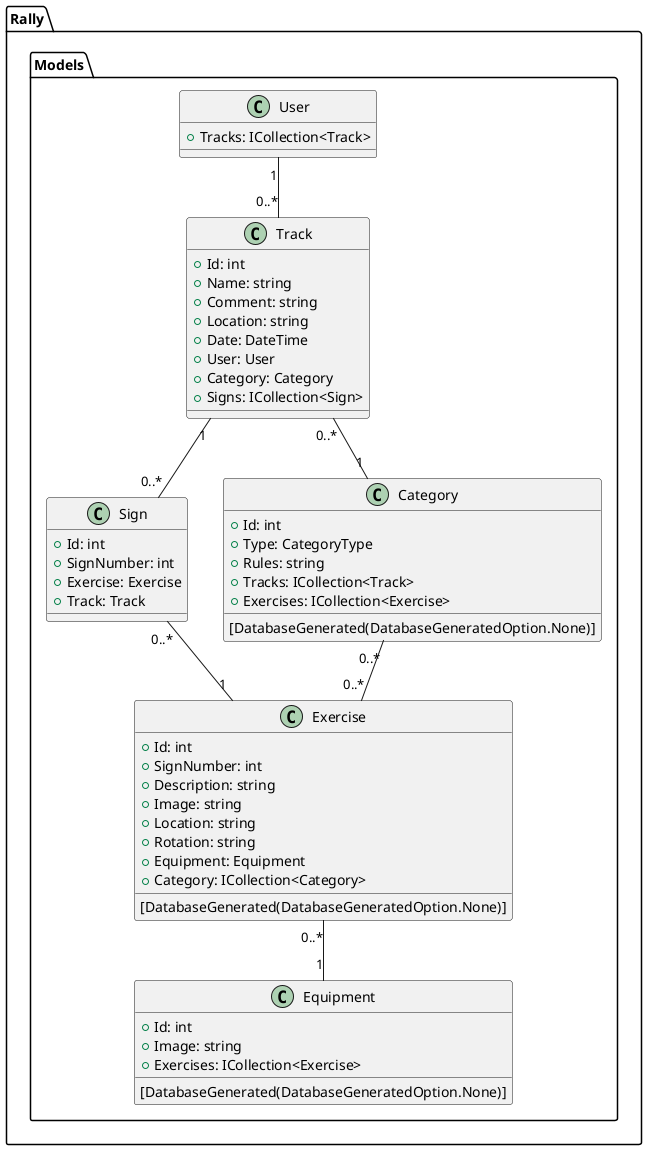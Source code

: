 @startuml Design Class Diagram for models

namespace Rally.Models {
    class User {
        + Tracks: ICollection<Track>
    }

    class Track {
        + Id: int
        + Name: string
        + Comment: string
        + Location: string
        + Date: DateTime
        + User: User
        + Category: Category
        + Signs: ICollection<Sign>
    }

    class Sign {
        + Id: int
        + SignNumber: int
        + Exercise: Exercise
        + Track: Track
    }

    class Exercise {
        [DatabaseGenerated(DatabaseGeneratedOption.None)]
        + Id: int
        + SignNumber: int
        + Description: string
        + Image: string
        + Location: string
        + Rotation: string
        + Equipment: Equipment
        + Category: ICollection<Category>
    }

    class Equipment {
        [DatabaseGenerated(DatabaseGeneratedOption.None)]
        + Id: int
        + Image: string
        + Exercises: ICollection<Exercise>
    }

    class Category {
        [DatabaseGenerated(DatabaseGeneratedOption.None)]
        + Id: int
        + Type: CategoryType
        + Rules: string
        + Tracks: ICollection<Track>
        + Exercises: ICollection<Exercise>
    }

    User "1" -- "0..*" Track
    Track "0..*" -- "1" Category
    Track "1" -- "0..*" Sign
    Sign "0..*" -- "1" Exercise
    Exercise "0..*" -- "1" Equipment
    Category "0..*" -- "0..*" Exercise

}



@enduml
